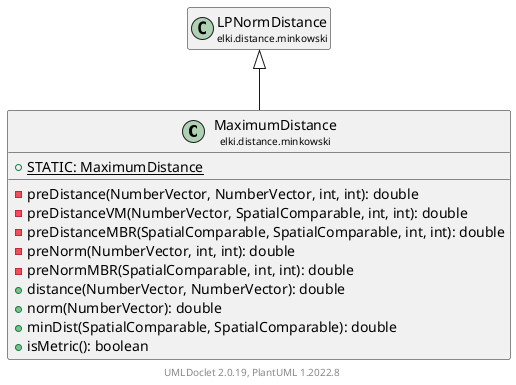@startuml
    remove .*\.(Instance|Par|Parameterizer|Factory)$
    set namespaceSeparator none
    hide empty fields
    hide empty methods

    class "<size:14>MaximumDistance\n<size:10>elki.distance.minkowski" as elki.distance.minkowski.MaximumDistance [[MaximumDistance.html]] {
        {static} +STATIC: MaximumDistance
        -preDistance(NumberVector, NumberVector, int, int): double
        -preDistanceVM(NumberVector, SpatialComparable, int, int): double
        -preDistanceMBR(SpatialComparable, SpatialComparable, int, int): double
        -preNorm(NumberVector, int, int): double
        -preNormMBR(SpatialComparable, int, int): double
        +distance(NumberVector, NumberVector): double
        +norm(NumberVector): double
        +minDist(SpatialComparable, SpatialComparable): double
        +isMetric(): boolean
    }

    class "<size:14>LPNormDistance\n<size:10>elki.distance.minkowski" as elki.distance.minkowski.LPNormDistance [[LPNormDistance.html]]
    class "<size:14>MaximumDistance.Par\n<size:10>elki.distance.minkowski" as elki.distance.minkowski.MaximumDistance.Par [[MaximumDistance.Par.html]]

    elki.distance.minkowski.LPNormDistance <|-- elki.distance.minkowski.MaximumDistance
    elki.distance.minkowski.MaximumDistance +-- elki.distance.minkowski.MaximumDistance.Par

    center footer UMLDoclet 2.0.19, PlantUML 1.2022.8
@enduml
